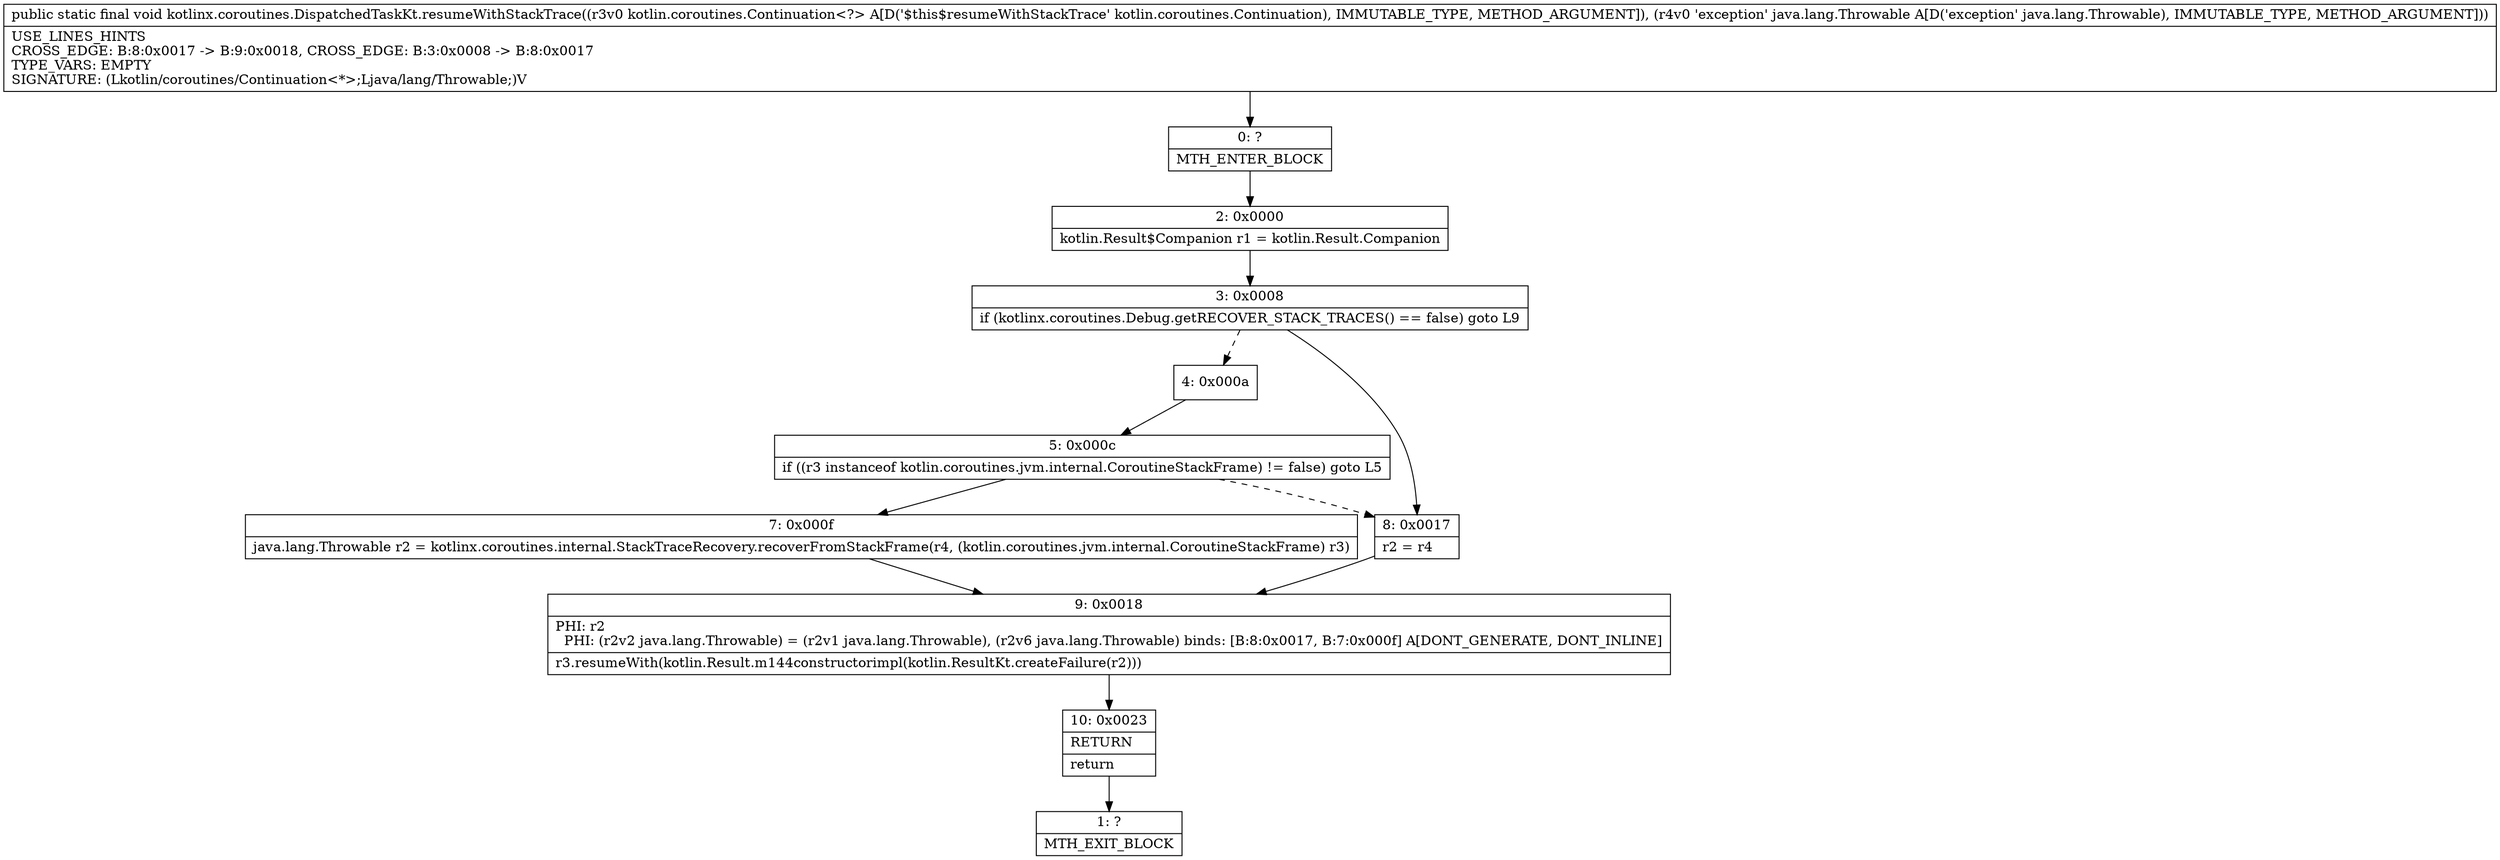 digraph "CFG forkotlinx.coroutines.DispatchedTaskKt.resumeWithStackTrace(Lkotlin\/coroutines\/Continuation;Ljava\/lang\/Throwable;)V" {
Node_0 [shape=record,label="{0\:\ ?|MTH_ENTER_BLOCK\l}"];
Node_2 [shape=record,label="{2\:\ 0x0000|kotlin.Result$Companion r1 = kotlin.Result.Companion\l}"];
Node_3 [shape=record,label="{3\:\ 0x0008|if (kotlinx.coroutines.Debug.getRECOVER_STACK_TRACES() == false) goto L9\l}"];
Node_4 [shape=record,label="{4\:\ 0x000a}"];
Node_5 [shape=record,label="{5\:\ 0x000c|if ((r3 instanceof kotlin.coroutines.jvm.internal.CoroutineStackFrame) != false) goto L5\l}"];
Node_7 [shape=record,label="{7\:\ 0x000f|java.lang.Throwable r2 = kotlinx.coroutines.internal.StackTraceRecovery.recoverFromStackFrame(r4, (kotlin.coroutines.jvm.internal.CoroutineStackFrame) r3)\l}"];
Node_9 [shape=record,label="{9\:\ 0x0018|PHI: r2 \l  PHI: (r2v2 java.lang.Throwable) = (r2v1 java.lang.Throwable), (r2v6 java.lang.Throwable) binds: [B:8:0x0017, B:7:0x000f] A[DONT_GENERATE, DONT_INLINE]\l|r3.resumeWith(kotlin.Result.m144constructorimpl(kotlin.ResultKt.createFailure(r2)))\l}"];
Node_10 [shape=record,label="{10\:\ 0x0023|RETURN\l|return\l}"];
Node_1 [shape=record,label="{1\:\ ?|MTH_EXIT_BLOCK\l}"];
Node_8 [shape=record,label="{8\:\ 0x0017|r2 = r4\l}"];
MethodNode[shape=record,label="{public static final void kotlinx.coroutines.DispatchedTaskKt.resumeWithStackTrace((r3v0 kotlin.coroutines.Continuation\<?\> A[D('$this$resumeWithStackTrace' kotlin.coroutines.Continuation), IMMUTABLE_TYPE, METHOD_ARGUMENT]), (r4v0 'exception' java.lang.Throwable A[D('exception' java.lang.Throwable), IMMUTABLE_TYPE, METHOD_ARGUMENT]))  | USE_LINES_HINTS\lCROSS_EDGE: B:8:0x0017 \-\> B:9:0x0018, CROSS_EDGE: B:3:0x0008 \-\> B:8:0x0017\lTYPE_VARS: EMPTY\lSIGNATURE: (Lkotlin\/coroutines\/Continuation\<*\>;Ljava\/lang\/Throwable;)V\l}"];
MethodNode -> Node_0;Node_0 -> Node_2;
Node_2 -> Node_3;
Node_3 -> Node_4[style=dashed];
Node_3 -> Node_8;
Node_4 -> Node_5;
Node_5 -> Node_7;
Node_5 -> Node_8[style=dashed];
Node_7 -> Node_9;
Node_9 -> Node_10;
Node_10 -> Node_1;
Node_8 -> Node_9;
}

